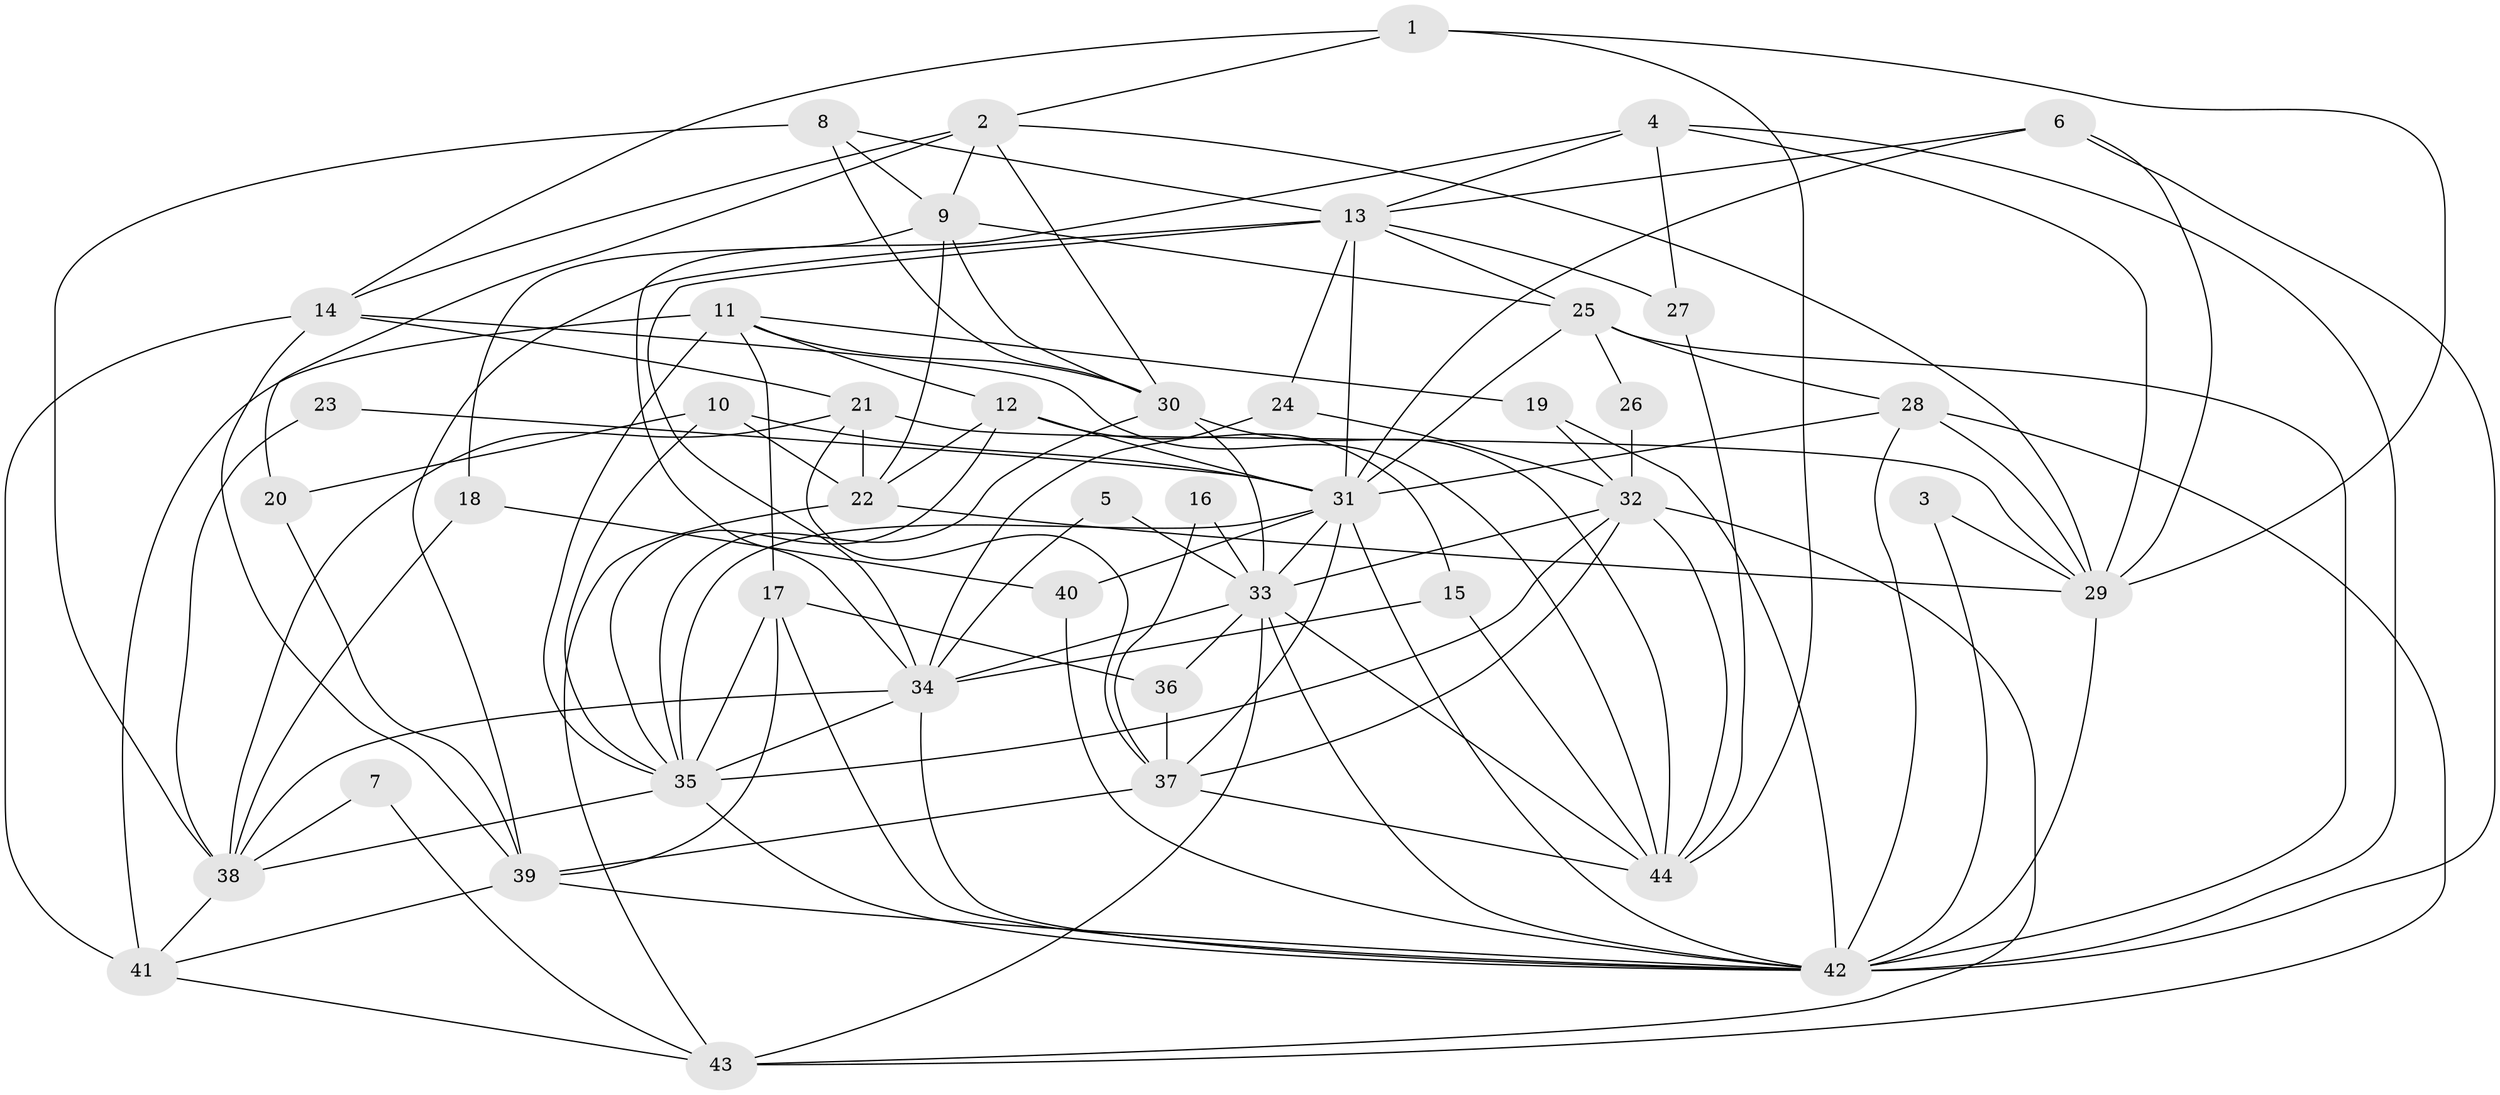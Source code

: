 // original degree distribution, {2: 0.19540229885057472, 3: 0.25287356321839083, 4: 0.19540229885057472, 5: 0.20689655172413793, 8: 0.04597701149425287, 6: 0.05747126436781609, 7: 0.04597701149425287}
// Generated by graph-tools (version 1.1) at 2025/50/03/09/25 03:50:07]
// undirected, 44 vertices, 121 edges
graph export_dot {
graph [start="1"]
  node [color=gray90,style=filled];
  1;
  2;
  3;
  4;
  5;
  6;
  7;
  8;
  9;
  10;
  11;
  12;
  13;
  14;
  15;
  16;
  17;
  18;
  19;
  20;
  21;
  22;
  23;
  24;
  25;
  26;
  27;
  28;
  29;
  30;
  31;
  32;
  33;
  34;
  35;
  36;
  37;
  38;
  39;
  40;
  41;
  42;
  43;
  44;
  1 -- 2 [weight=1.0];
  1 -- 14 [weight=1.0];
  1 -- 29 [weight=1.0];
  1 -- 44 [weight=1.0];
  2 -- 9 [weight=1.0];
  2 -- 14 [weight=1.0];
  2 -- 20 [weight=1.0];
  2 -- 29 [weight=1.0];
  2 -- 30 [weight=1.0];
  3 -- 29 [weight=1.0];
  3 -- 42 [weight=1.0];
  4 -- 13 [weight=1.0];
  4 -- 27 [weight=1.0];
  4 -- 29 [weight=1.0];
  4 -- 34 [weight=1.0];
  4 -- 42 [weight=1.0];
  5 -- 33 [weight=1.0];
  5 -- 34 [weight=1.0];
  6 -- 13 [weight=1.0];
  6 -- 29 [weight=1.0];
  6 -- 31 [weight=1.0];
  6 -- 42 [weight=1.0];
  7 -- 38 [weight=1.0];
  7 -- 43 [weight=1.0];
  8 -- 9 [weight=1.0];
  8 -- 13 [weight=1.0];
  8 -- 30 [weight=1.0];
  8 -- 38 [weight=1.0];
  9 -- 18 [weight=1.0];
  9 -- 22 [weight=1.0];
  9 -- 25 [weight=1.0];
  9 -- 30 [weight=1.0];
  10 -- 20 [weight=1.0];
  10 -- 22 [weight=1.0];
  10 -- 31 [weight=1.0];
  10 -- 35 [weight=1.0];
  11 -- 12 [weight=1.0];
  11 -- 17 [weight=1.0];
  11 -- 19 [weight=1.0];
  11 -- 30 [weight=1.0];
  11 -- 35 [weight=1.0];
  11 -- 41 [weight=2.0];
  12 -- 15 [weight=1.0];
  12 -- 22 [weight=1.0];
  12 -- 31 [weight=1.0];
  12 -- 35 [weight=1.0];
  13 -- 24 [weight=1.0];
  13 -- 25 [weight=1.0];
  13 -- 27 [weight=1.0];
  13 -- 31 [weight=1.0];
  13 -- 34 [weight=1.0];
  13 -- 39 [weight=1.0];
  14 -- 21 [weight=1.0];
  14 -- 39 [weight=1.0];
  14 -- 41 [weight=1.0];
  14 -- 44 [weight=1.0];
  15 -- 34 [weight=1.0];
  15 -- 44 [weight=1.0];
  16 -- 33 [weight=1.0];
  16 -- 37 [weight=1.0];
  17 -- 35 [weight=1.0];
  17 -- 36 [weight=1.0];
  17 -- 39 [weight=1.0];
  17 -- 42 [weight=1.0];
  18 -- 38 [weight=1.0];
  18 -- 40 [weight=1.0];
  19 -- 32 [weight=1.0];
  19 -- 42 [weight=1.0];
  20 -- 39 [weight=1.0];
  21 -- 22 [weight=1.0];
  21 -- 29 [weight=1.0];
  21 -- 37 [weight=1.0];
  21 -- 38 [weight=1.0];
  22 -- 29 [weight=1.0];
  22 -- 43 [weight=1.0];
  23 -- 31 [weight=1.0];
  23 -- 38 [weight=1.0];
  24 -- 32 [weight=1.0];
  24 -- 34 [weight=1.0];
  25 -- 26 [weight=1.0];
  25 -- 28 [weight=1.0];
  25 -- 31 [weight=1.0];
  25 -- 42 [weight=2.0];
  26 -- 32 [weight=1.0];
  27 -- 44 [weight=1.0];
  28 -- 29 [weight=2.0];
  28 -- 31 [weight=1.0];
  28 -- 42 [weight=1.0];
  28 -- 43 [weight=1.0];
  29 -- 42 [weight=1.0];
  30 -- 33 [weight=1.0];
  30 -- 35 [weight=1.0];
  30 -- 44 [weight=1.0];
  31 -- 33 [weight=1.0];
  31 -- 35 [weight=1.0];
  31 -- 37 [weight=1.0];
  31 -- 40 [weight=1.0];
  31 -- 42 [weight=1.0];
  32 -- 33 [weight=1.0];
  32 -- 35 [weight=1.0];
  32 -- 37 [weight=1.0];
  32 -- 43 [weight=1.0];
  32 -- 44 [weight=1.0];
  33 -- 34 [weight=1.0];
  33 -- 36 [weight=2.0];
  33 -- 42 [weight=1.0];
  33 -- 43 [weight=1.0];
  33 -- 44 [weight=1.0];
  34 -- 35 [weight=1.0];
  34 -- 38 [weight=1.0];
  34 -- 42 [weight=1.0];
  35 -- 38 [weight=1.0];
  35 -- 42 [weight=1.0];
  36 -- 37 [weight=1.0];
  37 -- 39 [weight=1.0];
  37 -- 44 [weight=1.0];
  38 -- 41 [weight=1.0];
  39 -- 41 [weight=1.0];
  39 -- 42 [weight=1.0];
  40 -- 42 [weight=1.0];
  41 -- 43 [weight=1.0];
}
